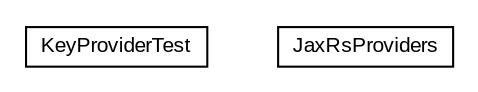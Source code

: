 #!/usr/local/bin/dot
#
# Class diagram 
# Generated by UMLGraph version R5_6-24-gf6e263 (http://www.umlgraph.org/)
#

digraph G {
	edge [fontname="arial",fontsize=10,labelfontname="arial",labelfontsize=10];
	node [fontname="arial",fontsize=10,shape=plaintext];
	nodesep=0.25;
	ranksep=0.5;
	// net.trajano.openidconnect.provider.ejb.test.KeyProviderTest
	c76 [label=<<table title="net.trajano.openidconnect.provider.ejb.test.KeyProviderTest" border="0" cellborder="1" cellspacing="0" cellpadding="2" port="p" href="./KeyProviderTest.html">
		<tr><td><table border="0" cellspacing="0" cellpadding="1">
<tr><td align="center" balign="center"> KeyProviderTest </td></tr>
		</table></td></tr>
		</table>>, URL="./KeyProviderTest.html", fontname="arial", fontcolor="black", fontsize=10.0];
	// net.trajano.openidconnect.provider.ejb.test.JaxRsProviders
	c77 [label=<<table title="net.trajano.openidconnect.provider.ejb.test.JaxRsProviders" border="0" cellborder="1" cellspacing="0" cellpadding="2" port="p" href="./JaxRsProviders.html">
		<tr><td><table border="0" cellspacing="0" cellpadding="1">
<tr><td align="center" balign="center"> JaxRsProviders </td></tr>
		</table></td></tr>
		</table>>, URL="./JaxRsProviders.html", fontname="arial", fontcolor="black", fontsize=10.0];
}

